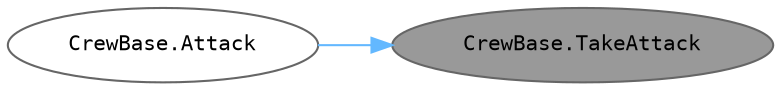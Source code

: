 digraph "CrewBase.TakeAttack"
{
 // INTERACTIVE_SVG=YES
 // LATEX_PDF_SIZE
  bgcolor="transparent";
  edge [fontname=Helvetica,fontsize=10,labelfontname=Helvetica,labelfontsize=10];
  node [fontname=Helvetica,fontsize=10,fontname=Consolas fontsize=10 style=filled height=0.2 width=0.4 margin=0.1];
  rankdir="RL";
  Node1 [id="Node000001",label="CrewBase.TakeAttack",height=0.2,width=0.4,color="gray40", fillcolor="grey60", style="filled", fontcolor="black",tooltip="적 선원에게 공격을 받을 때 호출됩니다. 방어력을 반영하여 최종 데미지를 계산합니다."];
  Node1 -> Node2 [id="edge1_Node000001_Node000002",dir="back",color="steelblue1",style="solid",tooltip=" "];
  Node2 [id="Node000002",label="CrewBase.Attack",height=0.2,width=0.4,color="grey40", fillcolor="white", style="filled",URL="$class_crew_base.html#a2511f2fc49a8f2c8ad5f03d9ab53d6f5",tooltip="지정된 적 선원을 공격합니다. 공격력은 반올림 처리됩니다."];
}
